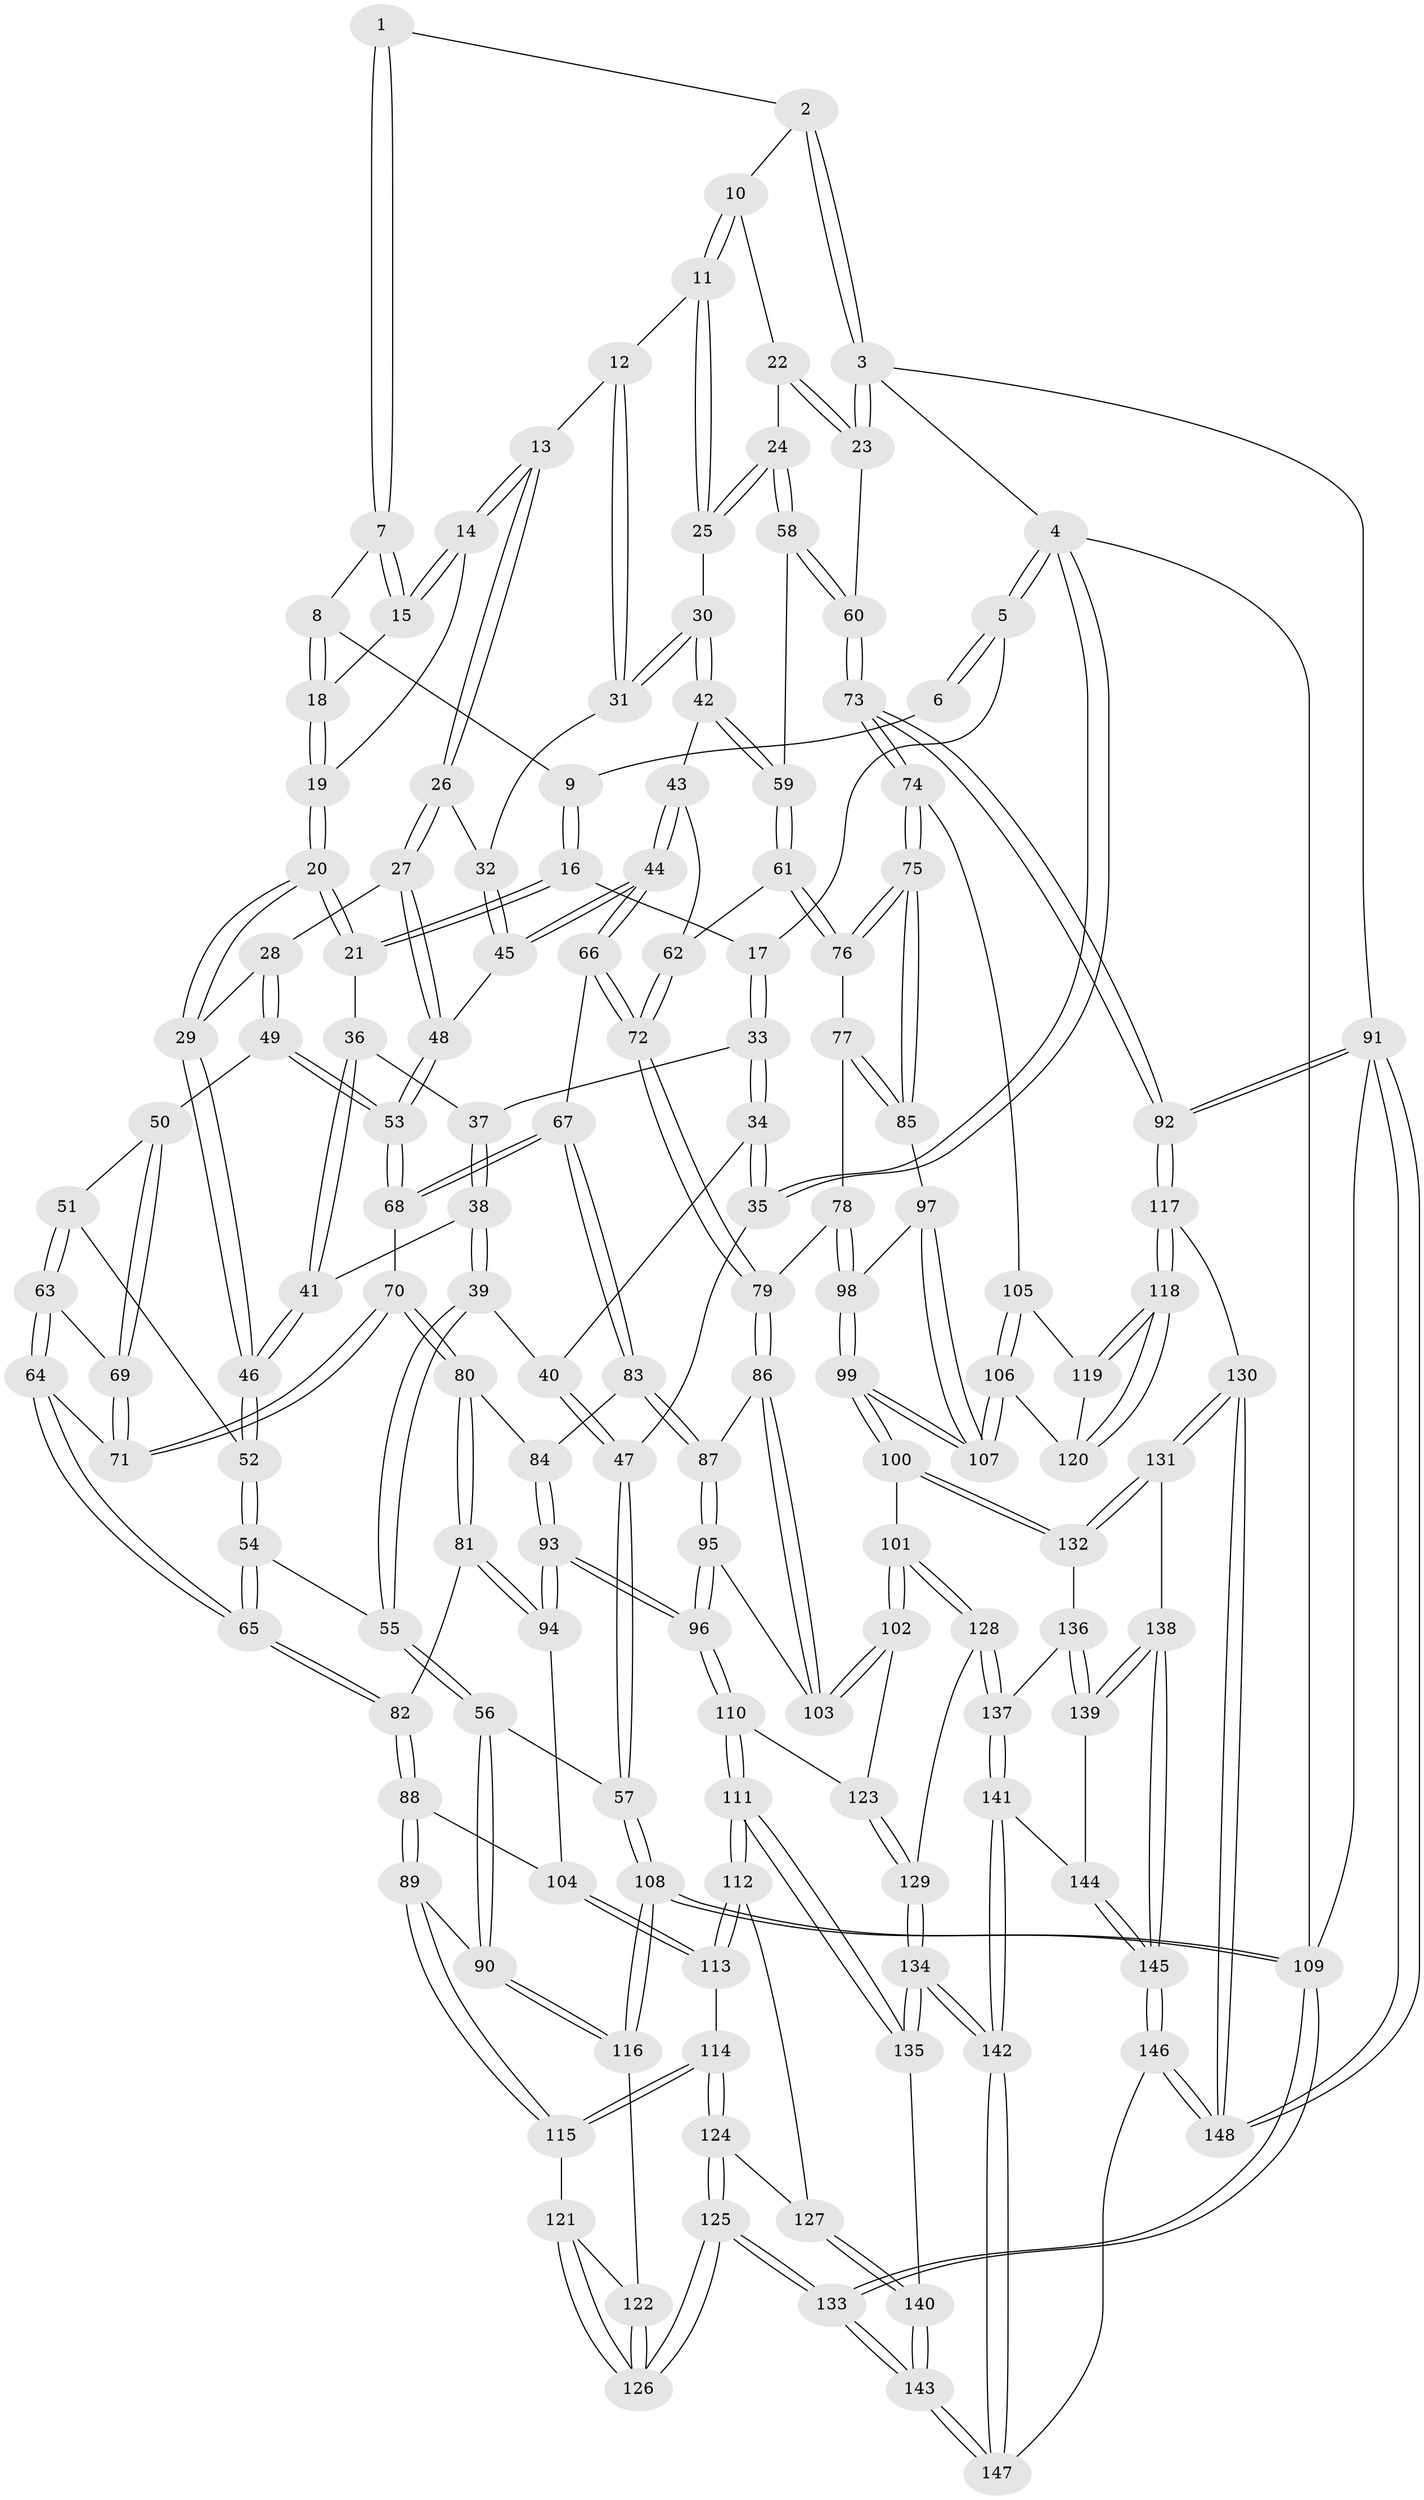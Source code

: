 // coarse degree distribution, {2: 0.11428571428571428, 3: 0.7238095238095238, 4: 0.11428571428571428, 5: 0.0380952380952381, 6: 0.009523809523809525}
// Generated by graph-tools (version 1.1) at 2025/54/03/04/25 22:54:38]
// undirected, 148 vertices, 367 edges
graph export_dot {
  node [color=gray90,style=filled];
  1 [pos="+0.5352883939469335+0"];
  2 [pos="+0.7619107735124045+0"];
  3 [pos="+1+0"];
  4 [pos="+0+0"];
  5 [pos="+0+0"];
  6 [pos="+0.3267743613851977+0"];
  7 [pos="+0.5353173554811297+0.039054554235942625"];
  8 [pos="+0.4248409012121022+0.0373817642283447"];
  9 [pos="+0.37930565834636765+0.014791344323990457"];
  10 [pos="+0.7736405518484438+0"];
  11 [pos="+0.7528657136259312+0.01460837574324223"];
  12 [pos="+0.7092618668499261+0.08712291031287164"];
  13 [pos="+0.621059069424854+0.12451929966269001"];
  14 [pos="+0.599162967750374+0.10973998564080831"];
  15 [pos="+0.5372761040395969+0.04660669689891036"];
  16 [pos="+0.3616796126175832+0.10257488133438702"];
  17 [pos="+0.1715250185323538+0.10103102955866723"];
  18 [pos="+0.47601584444223405+0.09280259577963644"];
  19 [pos="+0.4591022408688846+0.13823524085273914"];
  20 [pos="+0.41100733492888286+0.19969617402517031"];
  21 [pos="+0.4047493750084582+0.19474435974367243"];
  22 [pos="+0.8870109691678895+0.04162998136675154"];
  23 [pos="+1+0.07294003370123005"];
  24 [pos="+0.953590755188574+0.2504131694530206"];
  25 [pos="+0.9272939687632781+0.247838592629074"];
  26 [pos="+0.5817733458073299+0.2213319455520379"];
  27 [pos="+0.5684538046864887+0.24186017198273518"];
  28 [pos="+0.4957618092787412+0.2588312643147016"];
  29 [pos="+0.41709889193838157+0.21160409523280915"];
  30 [pos="+0.8382549661310098+0.2575065396369546"];
  31 [pos="+0.7633183312987373+0.21238523627497552"];
  32 [pos="+0.7314808544851806+0.2343925310421819"];
  33 [pos="+0.1718291129115879+0.11998977719331613"];
  34 [pos="+0.0849952372112252+0.2211488152253216"];
  35 [pos="+0+0.3767261017405531"];
  36 [pos="+0.3294383059664538+0.19966285133315048"];
  37 [pos="+0.2107921087503223+0.17513176883621442"];
  38 [pos="+0.22537964652779138+0.29490534043678907"];
  39 [pos="+0.2149661586461684+0.30545109112623325"];
  40 [pos="+0.16440591372317423+0.28346847666238667"];
  41 [pos="+0.24668996072953223+0.295994698990417"];
  42 [pos="+0.783001955941347+0.3351307438882095"];
  43 [pos="+0.7648640144181273+0.34949007771188856"];
  44 [pos="+0.6773461422624275+0.3740639056094246"];
  45 [pos="+0.6587282185320071+0.3371093833200686"];
  46 [pos="+0.3330904751711642+0.32049801044463194"];
  47 [pos="+0+0.38817918283374403"];
  48 [pos="+0.6456010848523864+0.3259622914331424"];
  49 [pos="+0.4832826098481818+0.35928340524403546"];
  50 [pos="+0.42749284651901165+0.3901456767163157"];
  51 [pos="+0.356342193405532+0.3644148196245485"];
  52 [pos="+0.3365502574395638+0.3355671099297553"];
  53 [pos="+0.5097313737357945+0.38942989342712875"];
  54 [pos="+0.17956603294465456+0.48819857739469175"];
  55 [pos="+0.14369991964636283+0.4732572586561631"];
  56 [pos="+0.009515647069237026+0.48197740226215785"];
  57 [pos="+0+0.4290366567397991"];
  58 [pos="+1+0.2873720119673961"];
  59 [pos="+0.8898677574820374+0.4352045976055859"];
  60 [pos="+1+0.28264367666866447"];
  61 [pos="+0.8877732199795669+0.4382210898393059"];
  62 [pos="+0.8096813156924271+0.43343640436093767"];
  63 [pos="+0.3338828270634888+0.42865919145515574"];
  64 [pos="+0.29769616040969255+0.47601000809053845"];
  65 [pos="+0.22522042254916164+0.5165430473471931"];
  66 [pos="+0.6495285963391803+0.494570890215388"];
  67 [pos="+0.605060758384008+0.5032620093513179"];
  68 [pos="+0.5694540726982862+0.48350220240941943"];
  69 [pos="+0.4173138468439444+0.43826937094038476"];
  70 [pos="+0.43420822945712284+0.4977800572937612"];
  71 [pos="+0.41939192297481426+0.47685219345382557"];
  72 [pos="+0.6848258165493896+0.5175464701229636"];
  73 [pos="+1+0.5853559719152408"];
  74 [pos="+1+0.6132479295516281"];
  75 [pos="+1+0.6031107652980185"];
  76 [pos="+0.8872122294313997+0.44448661011764157"];
  77 [pos="+0.8362750670329457+0.5517017476144424"];
  78 [pos="+0.7146648112206077+0.5477027870693494"];
  79 [pos="+0.709402594406336+0.5455614034761876"];
  80 [pos="+0.4064468560319824+0.5719705247502376"];
  81 [pos="+0.39867551485540675+0.5820136450266109"];
  82 [pos="+0.24030024724975202+0.5402654408902924"];
  83 [pos="+0.5704684903374319+0.5611296734171435"];
  84 [pos="+0.5637172225807212+0.5666484819107254"];
  85 [pos="+0.8783231964128977+0.594345305389111"];
  86 [pos="+0.6847011077107189+0.6359685263797521"];
  87 [pos="+0.5991029584289016+0.6575893935247588"];
  88 [pos="+0.24615164987676774+0.6344919169823596"];
  89 [pos="+0.22693977104653598+0.69822359107736"];
  90 [pos="+0.08746925259341026+0.6964532234788585"];
  91 [pos="+1+1"];
  92 [pos="+1+0.9856693628739374"];
  93 [pos="+0.47343735317684943+0.6884827929283105"];
  94 [pos="+0.41388145378790664+0.6345337825402732"];
  95 [pos="+0.5946010709967879+0.7088631661839251"];
  96 [pos="+0.4868173413481547+0.742514074306303"];
  97 [pos="+0.868037065749633+0.6166280820153188"];
  98 [pos="+0.7693492959503999+0.6450577211774428"];
  99 [pos="+0.8095197367992264+0.7679337210028304"];
  100 [pos="+0.8072799654609297+0.7700383720960244"];
  101 [pos="+0.7630434809541103+0.7648078209771283"];
  102 [pos="+0.6812039500725475+0.7365361502189892"];
  103 [pos="+0.6799589009529524+0.7349145470733638"];
  104 [pos="+0.35141703746644976+0.6706627778590936"];
  105 [pos="+1+0.626275961579758"];
  106 [pos="+0.8378734839134045+0.761458961035602"];
  107 [pos="+0.8228774834503225+0.7618605648692645"];
  108 [pos="+0+1"];
  109 [pos="+0+1"];
  110 [pos="+0.48265224152043007+0.7564256240283227"];
  111 [pos="+0.4457714454265572+0.8161673201241095"];
  112 [pos="+0.37891704769444+0.7909484987556625"];
  113 [pos="+0.33475462936275086+0.7670243540350036"];
  114 [pos="+0.26969161117350365+0.7615101848276505"];
  115 [pos="+0.24423335737245688+0.7455011323922621"];
  116 [pos="+0.06069604828167262+0.7767704005647522"];
  117 [pos="+1+0.8884135661718688"];
  118 [pos="+1+0.8591247540790378"];
  119 [pos="+0.9693261023706466+0.7436382201368827"];
  120 [pos="+0.8812804349130727+0.7760886003581496"];
  121 [pos="+0.20987150607023325+0.7756852247779913"];
  122 [pos="+0.09448368155053397+0.7877755783419731"];
  123 [pos="+0.6284516457657544+0.8130413351255587"];
  124 [pos="+0.2635372176005626+0.8718780561537488"];
  125 [pos="+0.18776774249552144+0.917641269310167"];
  126 [pos="+0.1787112693497695+0.8676421531152577"];
  127 [pos="+0.2773766896157943+0.8757601019128364"];
  128 [pos="+0.6648789195674853+0.8719775207351823"];
  129 [pos="+0.6295337856422137+0.8551911068659459"];
  130 [pos="+0.8775003511644668+0.9240674583174678"];
  131 [pos="+0.8373624900181214+0.9054248456595128"];
  132 [pos="+0.8078196731085358+0.8015038536273643"];
  133 [pos="+0+1"];
  134 [pos="+0.5254230115311188+0.9250916374383737"];
  135 [pos="+0.4511269629960576+0.8624078375003172"];
  136 [pos="+0.7346366911910062+0.8701446538394507"];
  137 [pos="+0.6854650263961959+0.897479467000937"];
  138 [pos="+0.8117883786257236+0.9283656646028912"];
  139 [pos="+0.7521246133391063+0.9224161232512885"];
  140 [pos="+0.37083718962272827+0.9312499672692005"];
  141 [pos="+0.6881638133147605+0.9153647829810236"];
  142 [pos="+0.5837266513879039+1"];
  143 [pos="+0.1923289958726013+1"];
  144 [pos="+0.7166512309703494+0.9277364388936414"];
  145 [pos="+0.7583427762111716+1"];
  146 [pos="+0.7058640186614398+1"];
  147 [pos="+0.6023754939786696+1"];
  148 [pos="+0.9452669733327379+1"];
  1 -- 2;
  1 -- 7;
  1 -- 7;
  2 -- 3;
  2 -- 3;
  2 -- 10;
  3 -- 4;
  3 -- 23;
  3 -- 23;
  3 -- 91;
  4 -- 5;
  4 -- 5;
  4 -- 35;
  4 -- 35;
  4 -- 109;
  5 -- 6;
  5 -- 6;
  5 -- 17;
  6 -- 9;
  7 -- 8;
  7 -- 15;
  7 -- 15;
  8 -- 9;
  8 -- 18;
  8 -- 18;
  9 -- 16;
  9 -- 16;
  10 -- 11;
  10 -- 11;
  10 -- 22;
  11 -- 12;
  11 -- 25;
  11 -- 25;
  12 -- 13;
  12 -- 31;
  12 -- 31;
  13 -- 14;
  13 -- 14;
  13 -- 26;
  13 -- 26;
  14 -- 15;
  14 -- 15;
  14 -- 19;
  15 -- 18;
  16 -- 17;
  16 -- 21;
  16 -- 21;
  17 -- 33;
  17 -- 33;
  18 -- 19;
  18 -- 19;
  19 -- 20;
  19 -- 20;
  20 -- 21;
  20 -- 21;
  20 -- 29;
  20 -- 29;
  21 -- 36;
  22 -- 23;
  22 -- 23;
  22 -- 24;
  23 -- 60;
  24 -- 25;
  24 -- 25;
  24 -- 58;
  24 -- 58;
  25 -- 30;
  26 -- 27;
  26 -- 27;
  26 -- 32;
  27 -- 28;
  27 -- 48;
  27 -- 48;
  28 -- 29;
  28 -- 49;
  28 -- 49;
  29 -- 46;
  29 -- 46;
  30 -- 31;
  30 -- 31;
  30 -- 42;
  30 -- 42;
  31 -- 32;
  32 -- 45;
  32 -- 45;
  33 -- 34;
  33 -- 34;
  33 -- 37;
  34 -- 35;
  34 -- 35;
  34 -- 40;
  35 -- 47;
  36 -- 37;
  36 -- 41;
  36 -- 41;
  37 -- 38;
  37 -- 38;
  38 -- 39;
  38 -- 39;
  38 -- 41;
  39 -- 40;
  39 -- 55;
  39 -- 55;
  40 -- 47;
  40 -- 47;
  41 -- 46;
  41 -- 46;
  42 -- 43;
  42 -- 59;
  42 -- 59;
  43 -- 44;
  43 -- 44;
  43 -- 62;
  44 -- 45;
  44 -- 45;
  44 -- 66;
  44 -- 66;
  45 -- 48;
  46 -- 52;
  46 -- 52;
  47 -- 57;
  47 -- 57;
  48 -- 53;
  48 -- 53;
  49 -- 50;
  49 -- 53;
  49 -- 53;
  50 -- 51;
  50 -- 69;
  50 -- 69;
  51 -- 52;
  51 -- 63;
  51 -- 63;
  52 -- 54;
  52 -- 54;
  53 -- 68;
  53 -- 68;
  54 -- 55;
  54 -- 65;
  54 -- 65;
  55 -- 56;
  55 -- 56;
  56 -- 57;
  56 -- 90;
  56 -- 90;
  57 -- 108;
  57 -- 108;
  58 -- 59;
  58 -- 60;
  58 -- 60;
  59 -- 61;
  59 -- 61;
  60 -- 73;
  60 -- 73;
  61 -- 62;
  61 -- 76;
  61 -- 76;
  62 -- 72;
  62 -- 72;
  63 -- 64;
  63 -- 64;
  63 -- 69;
  64 -- 65;
  64 -- 65;
  64 -- 71;
  65 -- 82;
  65 -- 82;
  66 -- 67;
  66 -- 72;
  66 -- 72;
  67 -- 68;
  67 -- 68;
  67 -- 83;
  67 -- 83;
  68 -- 70;
  69 -- 71;
  69 -- 71;
  70 -- 71;
  70 -- 71;
  70 -- 80;
  70 -- 80;
  72 -- 79;
  72 -- 79;
  73 -- 74;
  73 -- 74;
  73 -- 92;
  73 -- 92;
  74 -- 75;
  74 -- 75;
  74 -- 105;
  75 -- 76;
  75 -- 76;
  75 -- 85;
  75 -- 85;
  76 -- 77;
  77 -- 78;
  77 -- 85;
  77 -- 85;
  78 -- 79;
  78 -- 98;
  78 -- 98;
  79 -- 86;
  79 -- 86;
  80 -- 81;
  80 -- 81;
  80 -- 84;
  81 -- 82;
  81 -- 94;
  81 -- 94;
  82 -- 88;
  82 -- 88;
  83 -- 84;
  83 -- 87;
  83 -- 87;
  84 -- 93;
  84 -- 93;
  85 -- 97;
  86 -- 87;
  86 -- 103;
  86 -- 103;
  87 -- 95;
  87 -- 95;
  88 -- 89;
  88 -- 89;
  88 -- 104;
  89 -- 90;
  89 -- 115;
  89 -- 115;
  90 -- 116;
  90 -- 116;
  91 -- 92;
  91 -- 92;
  91 -- 148;
  91 -- 148;
  91 -- 109;
  92 -- 117;
  92 -- 117;
  93 -- 94;
  93 -- 94;
  93 -- 96;
  93 -- 96;
  94 -- 104;
  95 -- 96;
  95 -- 96;
  95 -- 103;
  96 -- 110;
  96 -- 110;
  97 -- 98;
  97 -- 107;
  97 -- 107;
  98 -- 99;
  98 -- 99;
  99 -- 100;
  99 -- 100;
  99 -- 107;
  99 -- 107;
  100 -- 101;
  100 -- 132;
  100 -- 132;
  101 -- 102;
  101 -- 102;
  101 -- 128;
  101 -- 128;
  102 -- 103;
  102 -- 103;
  102 -- 123;
  104 -- 113;
  104 -- 113;
  105 -- 106;
  105 -- 106;
  105 -- 119;
  106 -- 107;
  106 -- 107;
  106 -- 120;
  108 -- 109;
  108 -- 109;
  108 -- 116;
  108 -- 116;
  109 -- 133;
  109 -- 133;
  110 -- 111;
  110 -- 111;
  110 -- 123;
  111 -- 112;
  111 -- 112;
  111 -- 135;
  111 -- 135;
  112 -- 113;
  112 -- 113;
  112 -- 127;
  113 -- 114;
  114 -- 115;
  114 -- 115;
  114 -- 124;
  114 -- 124;
  115 -- 121;
  116 -- 122;
  117 -- 118;
  117 -- 118;
  117 -- 130;
  118 -- 119;
  118 -- 119;
  118 -- 120;
  118 -- 120;
  119 -- 120;
  121 -- 122;
  121 -- 126;
  121 -- 126;
  122 -- 126;
  122 -- 126;
  123 -- 129;
  123 -- 129;
  124 -- 125;
  124 -- 125;
  124 -- 127;
  125 -- 126;
  125 -- 126;
  125 -- 133;
  125 -- 133;
  127 -- 140;
  127 -- 140;
  128 -- 129;
  128 -- 137;
  128 -- 137;
  129 -- 134;
  129 -- 134;
  130 -- 131;
  130 -- 131;
  130 -- 148;
  130 -- 148;
  131 -- 132;
  131 -- 132;
  131 -- 138;
  132 -- 136;
  133 -- 143;
  133 -- 143;
  134 -- 135;
  134 -- 135;
  134 -- 142;
  134 -- 142;
  135 -- 140;
  136 -- 137;
  136 -- 139;
  136 -- 139;
  137 -- 141;
  137 -- 141;
  138 -- 139;
  138 -- 139;
  138 -- 145;
  138 -- 145;
  139 -- 144;
  140 -- 143;
  140 -- 143;
  141 -- 142;
  141 -- 142;
  141 -- 144;
  142 -- 147;
  142 -- 147;
  143 -- 147;
  143 -- 147;
  144 -- 145;
  144 -- 145;
  145 -- 146;
  145 -- 146;
  146 -- 147;
  146 -- 148;
  146 -- 148;
}

